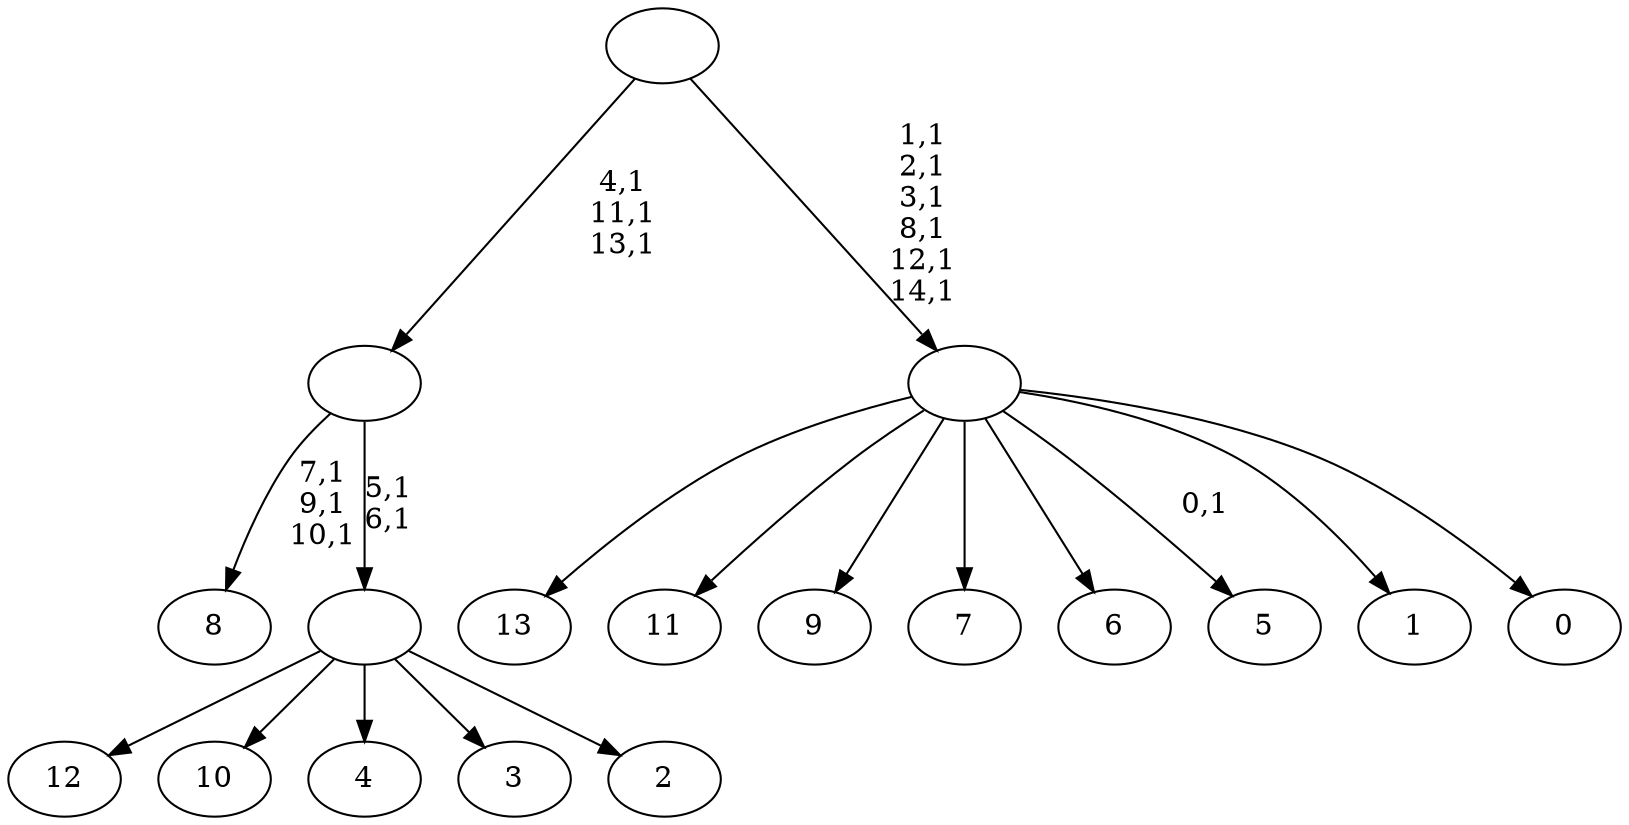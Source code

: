 digraph T {
	29 [label="13"]
	28 [label="12"]
	27 [label="11"]
	26 [label="10"]
	25 [label="9"]
	24 [label="8"]
	20 [label="7"]
	19 [label="6"]
	18 [label="5"]
	16 [label="4"]
	15 [label="3"]
	14 [label="2"]
	13 [label=""]
	11 [label=""]
	8 [label="1"]
	7 [label="0"]
	6 [label=""]
	0 [label=""]
	13 -> 28 [label=""]
	13 -> 26 [label=""]
	13 -> 16 [label=""]
	13 -> 15 [label=""]
	13 -> 14 [label=""]
	11 -> 13 [label="5,1\n6,1"]
	11 -> 24 [label="7,1\n9,1\n10,1"]
	6 -> 18 [label="0,1"]
	6 -> 29 [label=""]
	6 -> 27 [label=""]
	6 -> 25 [label=""]
	6 -> 20 [label=""]
	6 -> 19 [label=""]
	6 -> 8 [label=""]
	6 -> 7 [label=""]
	0 -> 6 [label="1,1\n2,1\n3,1\n8,1\n12,1\n14,1"]
	0 -> 11 [label="4,1\n11,1\n13,1"]
}
